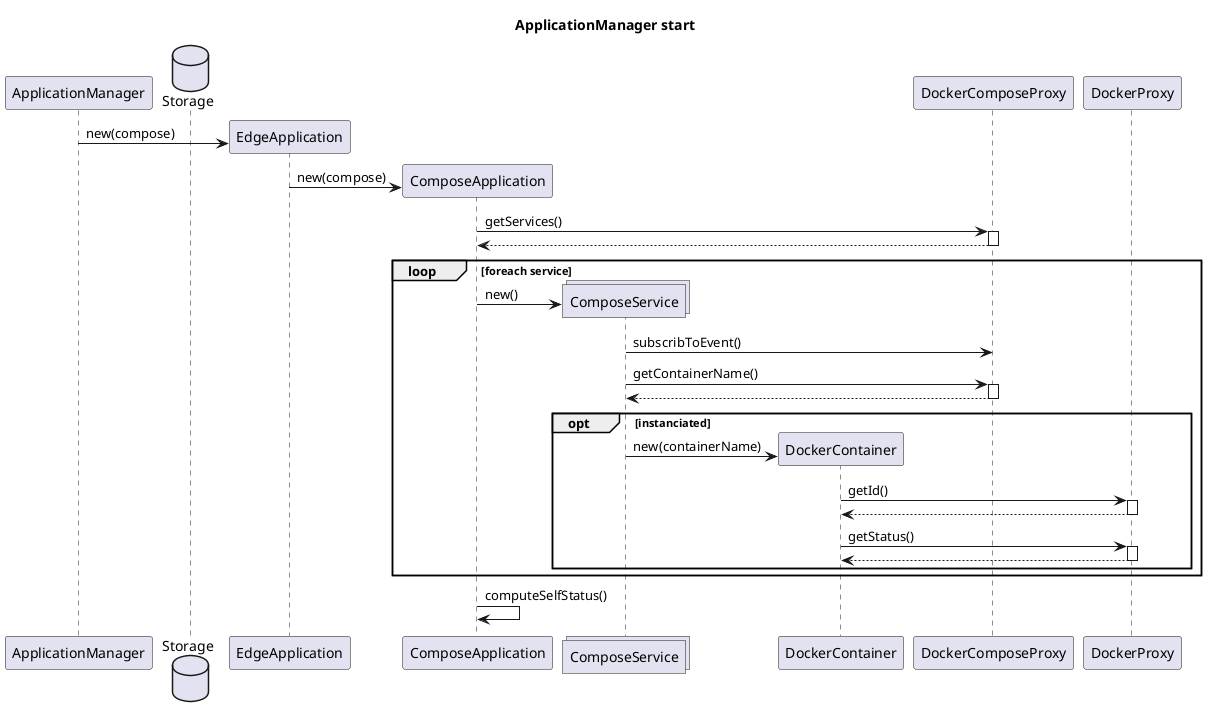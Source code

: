 @startuml

title "ApplicationManager start"

!startsub newEdgeApplication
participant ApplicationManager as AM
database Storage as Stor
participant EdgeApplication as EApp
participant ComposeApplication as CA
collections ComposeService as CS
participant DockerContainer as DCont
participant DockerComposeProxy as DComp
participant DockerProxy as D

AM->EApp **: new(compose)
EApp->CA **: new(compose)
CA->DComp ++: getServices()
DComp-->CA --:
loop foreach service
CA->CS **: new()
CS->DComp: subscribToEvent()
CS->DComp ++: getContainerName()
DComp-->CS --:
opt instanciated
CS->DCont **: new(containerName)
DCont->D ++: getId()
D-->DCont --:
DCont->D ++: getStatus()
D-->DCont --:
end
end
CA->CA: computeSelfStatus()
!endsub
@enduml

